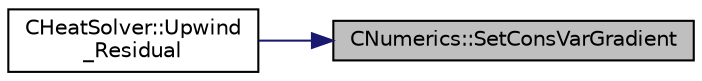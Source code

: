 digraph "CNumerics::SetConsVarGradient"
{
 // LATEX_PDF_SIZE
  edge [fontname="Helvetica",fontsize="10",labelfontname="Helvetica",labelfontsize="10"];
  node [fontname="Helvetica",fontsize="10",shape=record];
  rankdir="RL";
  Node1 [label="CNumerics::SetConsVarGradient",height=0.2,width=0.4,color="black", fillcolor="grey75", style="filled", fontcolor="black",tooltip="Set the gradient of the conservative variables."];
  Node1 -> Node2 [dir="back",color="midnightblue",fontsize="10",style="solid",fontname="Helvetica"];
  Node2 [label="CHeatSolver::Upwind\l_Residual",height=0.2,width=0.4,color="black", fillcolor="white", style="filled",URL="$classCHeatSolver.html#a6ae942fed49ba1b235dd757ee801f917",tooltip="Compute the spatial integration using a upwind scheme."];
}
